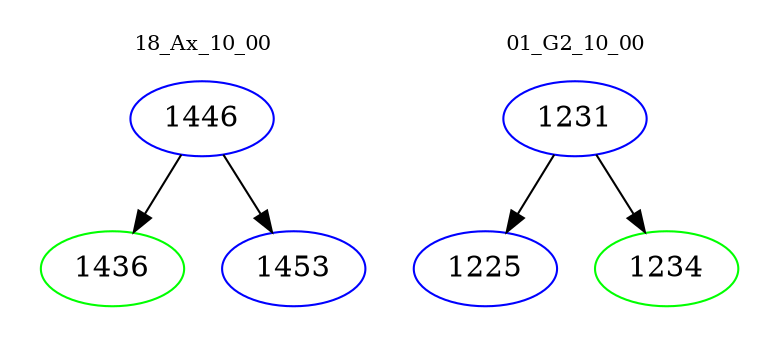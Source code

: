 digraph{
subgraph cluster_0 {
color = white
label = "18_Ax_10_00";
fontsize=10;
T0_1446 [label="1446", color="blue"]
T0_1446 -> T0_1436 [color="black"]
T0_1436 [label="1436", color="green"]
T0_1446 -> T0_1453 [color="black"]
T0_1453 [label="1453", color="blue"]
}
subgraph cluster_1 {
color = white
label = "01_G2_10_00";
fontsize=10;
T1_1231 [label="1231", color="blue"]
T1_1231 -> T1_1225 [color="black"]
T1_1225 [label="1225", color="blue"]
T1_1231 -> T1_1234 [color="black"]
T1_1234 [label="1234", color="green"]
}
}
